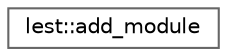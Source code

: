 digraph "Graphical Class Hierarchy"
{
 // LATEX_PDF_SIZE
  bgcolor="transparent";
  edge [fontname=Helvetica,fontsize=10,labelfontname=Helvetica,labelfontsize=10];
  node [fontname=Helvetica,fontsize=10,shape=box,height=0.2,width=0.4];
  rankdir="LR";
  Node0 [id="Node000000",label="lest::add_module",height=0.2,width=0.4,color="grey40", fillcolor="white", style="filled",URL="$structlest_1_1add__module.html",tooltip=" "];
}
